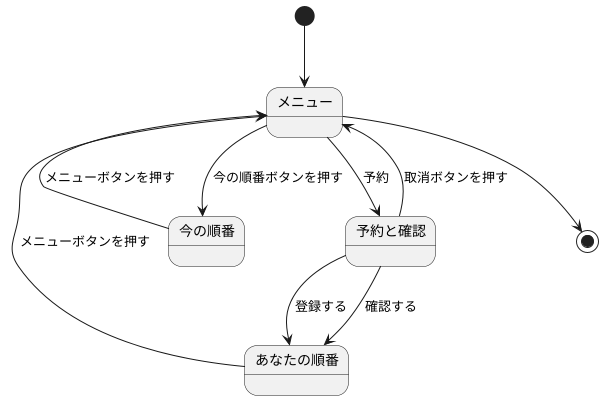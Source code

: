 @startuml
state メニュー
state 今の順番
state 予約と確認
state あなたの順番

[*] --> メニュー
メニュー --> 予約と確認 : 予約
予約と確認 --> メニュー : 取消ボタンを押す
予約と確認 --> あなたの順番 : 登録する
予約と確認 --> あなたの順番 : 確認する
メニュー <-- あなたの順番 : メニューボタンを押す
メニュー --> 今の順番 : 今の順番ボタンを押す
メニュー <-- 今の順番 : メニューボタンを押す
メニュー --> [*]
@enduml
